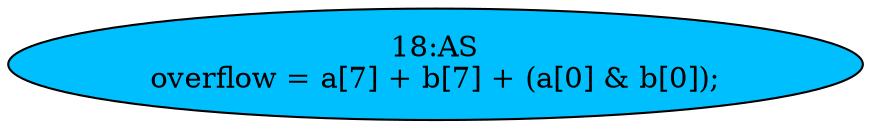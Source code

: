 strict digraph "" {
	node [label="\N"];
	"18:AS"	[ast="<pyverilog.vparser.ast.Assign object at 0x7fc53e715dd0>",
		def_var="['overflow']",
		fillcolor=deepskyblue,
		label="18:AS
overflow = a[7] + b[7] + (a[0] & b[0]);",
		statements="[]",
		style=filled,
		typ=Assign,
		use_var="['a', 'b', 'a', 'b']"];
}
